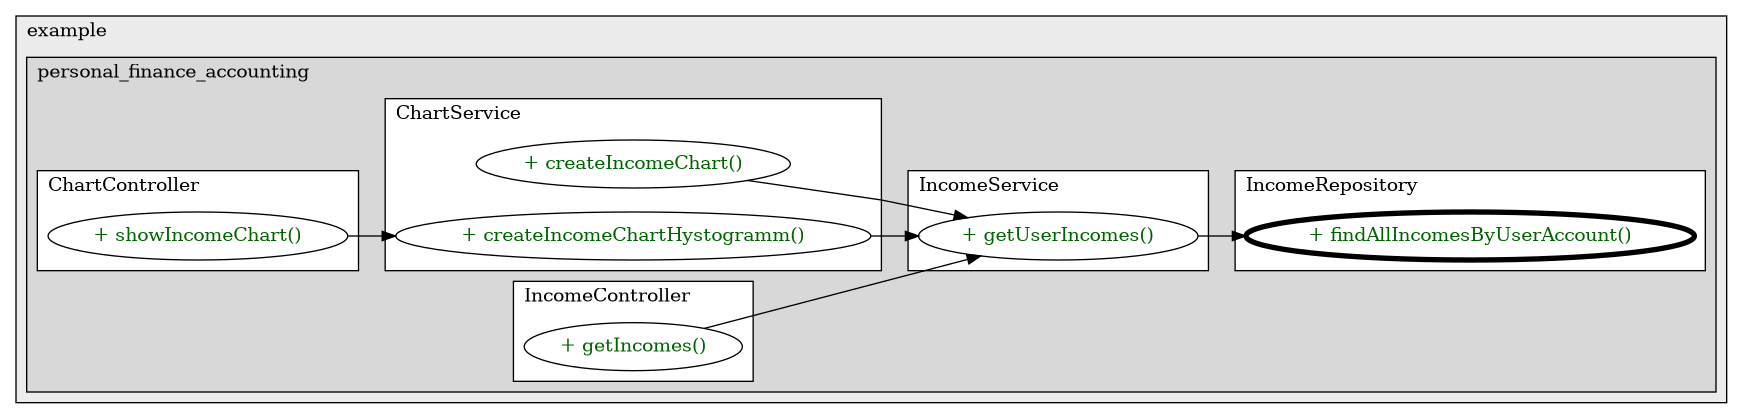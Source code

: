 @startuml

/' diagram meta data start
config=CallConfiguration;
{
  "rootMethod": "com.example.personal_finance_accounting.repository.IncomeRepository#findAllIncomesByUserAccount(UserAccount)",
  "projectClassification": {
    "searchMode": "OpenProject", // OpenProject, AllProjects
    "includedProjects": "",
    "pathEndKeywords": "*.impl",
    "isClientPath": "",
    "isClientName": "",
    "isTestPath": "",
    "isTestName": "",
    "isMappingPath": "",
    "isMappingName": "",
    "isDataAccessPath": "",
    "isDataAccessName": "",
    "isDataStructurePath": "",
    "isDataStructureName": "",
    "isInterfaceStructuresPath": "",
    "isInterfaceStructuresName": "",
    "isEntryPointPath": "",
    "isEntryPointName": "",
    "treatFinalFieldsAsMandatory": false
  },
  "graphRestriction": {
    "classPackageExcludeFilter": "",
    "classPackageIncludeFilter": "",
    "classNameExcludeFilter": "",
    "classNameIncludeFilter": "",
    "methodNameExcludeFilter": "",
    "methodNameIncludeFilter": "",
    "removeByInheritance": "", // inheritance/annotation based filtering is done in a second step
    "removeByAnnotation": "",
    "removeByClassPackage": "", // cleanup the graph after inheritance/annotation based filtering is done
    "removeByClassName": "",
    "cutMappings": false,
    "cutEnum": true,
    "cutTests": true,
    "cutClient": true,
    "cutDataAccess": true,
    "cutInterfaceStructures": true,
    "cutDataStructures": true,
    "cutGetterAndSetter": true,
    "cutConstructors": true
  },
  "graphTraversal": {
    "forwardDepth": 3,
    "backwardDepth": 3,
    "classPackageExcludeFilter": "",
    "classPackageIncludeFilter": "",
    "classNameExcludeFilter": "",
    "classNameIncludeFilter": "",
    "methodNameExcludeFilter": "",
    "methodNameIncludeFilter": "",
    "hideMappings": false,
    "hideDataStructures": false,
    "hidePrivateMethods": true,
    "hideInterfaceCalls": true, // indirection: implementation -> interface (is hidden) -> implementation
    "onlyShowApplicationEntryPoints": false, // root node is included
    "useMethodCallsForStructureDiagram": "ForwardOnly" // ForwardOnly, BothDirections, No
  },
  "details": {
    "aggregation": "GroupByClass", // ByClass, GroupByClass, None
    "showMethodParametersTypes": false,
    "showMethodParametersNames": false,
    "showMethodReturnType": false,
    "showPackageLevels": 2,
    "showCallOrder": false,
    "edgeMode": "MethodsOnly", // TypesOnly, MethodsOnly, TypesAndMethods, MethodsAndDirectTypeUsage
    "showDetailedClassStructure": false
  },
  "rootClass": "com.example.personal_finance_accounting.repository.IncomeRepository",
  "extensionCallbackMethod": "" // qualified.class.name#methodName - signature: public static String method(String)
}
diagram meta data end '/



digraph g {
    rankdir="LR"
    splines=polyline
    

'nodes 
subgraph cluster_1322970774 { 
   	label=example
	labeljust=l
	fillcolor="#ececec"
	style=filled
   
   subgraph cluster_1425356277 { 
   	label=personal_finance_accounting
	labeljust=l
	fillcolor="#d8d8d8"
	style=filled
   
   subgraph cluster_130921523 { 
   	label=IncomeService
	labeljust=l
	fillcolor=white
	style=filled
   
   IncomeService1999190735XXXgetUserIncomes188683202[
	label="+ getUserIncomes()"
	style=filled
	fillcolor=white
	tooltip="IncomeService

null"
	fontcolor=darkgreen
];
} 

subgraph cluster_1864864434 { 
   	label=ChartController
	labeljust=l
	fillcolor=white
	style=filled
   
   ChartController1941979458XXXshowIncomeChart56750613[
	label="+ showIncomeChart()"
	style=filled
	fillcolor=white
	tooltip="ChartController

null"
	fontcolor=darkgreen
];
} 

subgraph cluster_213967402 { 
   	label=ChartService
	labeljust=l
	fillcolor=white
	style=filled
   
   ChartService1999190735XXXcreateIncomeChart2039734847[
	label="+ createIncomeChart()"
	style=filled
	fillcolor=white
	tooltip="ChartService

null"
	fontcolor=darkgreen
];

ChartService1999190735XXXcreateIncomeChartHystogramm2039734847[
	label="+ createIncomeChartHystogramm()"
	style=filled
	fillcolor=white
	tooltip="ChartService

null"
	fontcolor=darkgreen
];
} 

subgraph cluster_250541425 { 
   	label=IncomeController
	labeljust=l
	fillcolor=white
	style=filled
   
   IncomeController1941979458XXXgetIncomes56750613[
	label="+ getIncomes()"
	style=filled
	fillcolor=white
	tooltip="IncomeController

null"
	fontcolor=darkgreen
];
} 

subgraph cluster_751597775 { 
   	label=IncomeRepository
	labeljust=l
	fillcolor=white
	style=filled
   
   IncomeRepository1039615760XXXfindAllIncomesByUserAccount188683202[
	label="+ findAllIncomesByUserAccount()"
	style=filled
	fillcolor=white
	tooltip="IncomeRepository

null"
	penwidth=4
	fontcolor=darkgreen
];
} 
} 
} 

'edges    
ChartController1941979458XXXshowIncomeChart56750613 -> ChartService1999190735XXXcreateIncomeChartHystogramm2039734847;
ChartService1999190735XXXcreateIncomeChart2039734847 -> IncomeService1999190735XXXgetUserIncomes188683202;
ChartService1999190735XXXcreateIncomeChartHystogramm2039734847 -> IncomeService1999190735XXXgetUserIncomes188683202;
IncomeController1941979458XXXgetIncomes56750613 -> IncomeService1999190735XXXgetUserIncomes188683202;
IncomeService1999190735XXXgetUserIncomes188683202 -> IncomeRepository1039615760XXXfindAllIncomesByUserAccount188683202;
    
}
@enduml